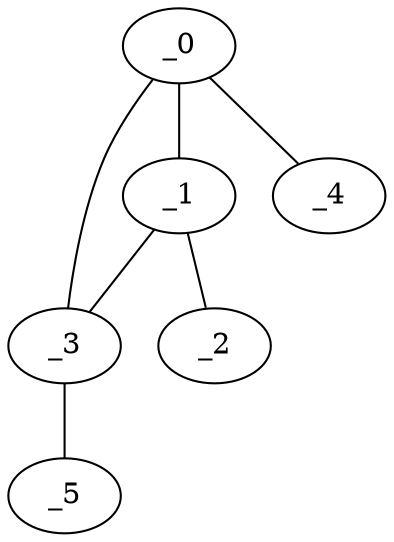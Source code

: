graph NP1_0022 {
	_0	 [x="0.7",
		y="2.95"];
	_1	 [x="2.01531",
		y="0.707458"];
	_0 -- _1;
	_3	 [x="0.7",
		y="0.59"];
	_0 -- _3;
	_4	 [x="1.18824",
		y="0.756321"];
	_0 -- _4;
	_2	 [x="2.5466",
		y="2.12544"];
	_1 -- _2;
	_1 -- _3;
	_5	 [x="0.142603",
		y="0.143514"];
	_3 -- _5;
}
